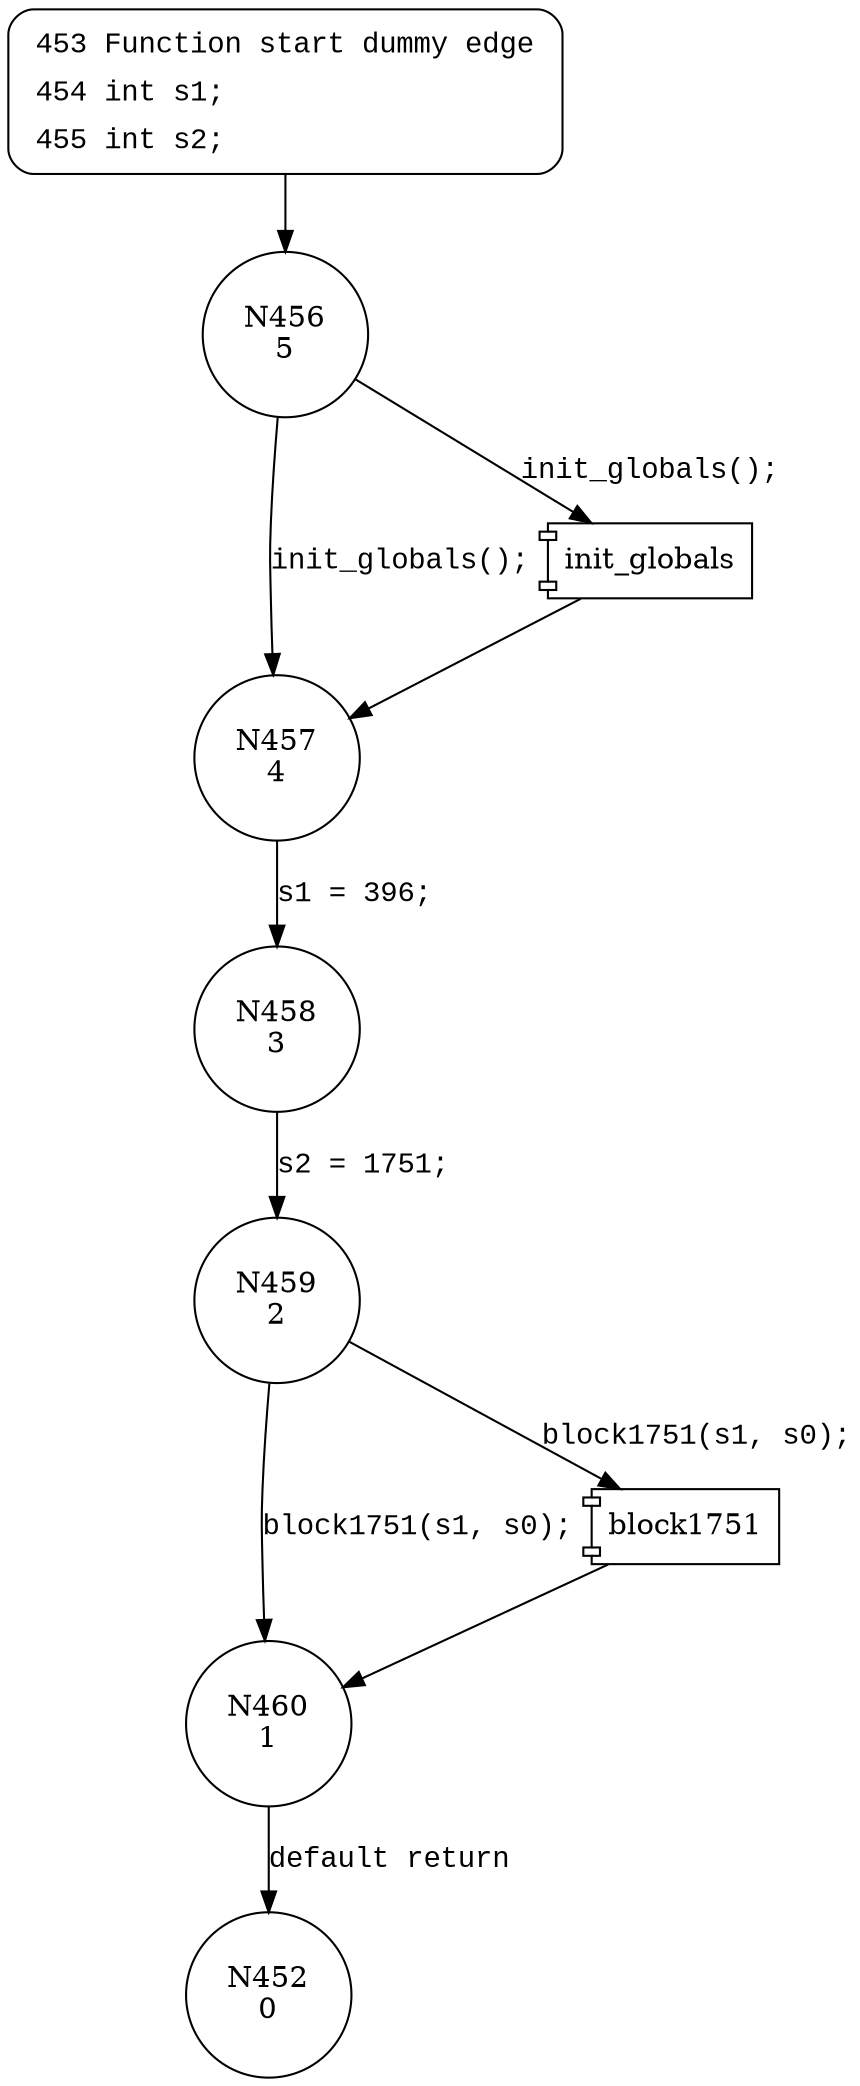digraph block388 {
456 [shape="circle" label="N456\n5"]
457 [shape="circle" label="N457\n4"]
458 [shape="circle" label="N458\n3"]
459 [shape="circle" label="N459\n2"]
460 [shape="circle" label="N460\n1"]
452 [shape="circle" label="N452\n0"]
453 [style="filled,bold" penwidth="1" fillcolor="white" fontname="Courier New" shape="Mrecord" label=<<table border="0" cellborder="0" cellpadding="3" bgcolor="white"><tr><td align="right">453</td><td align="left">Function start dummy edge</td></tr><tr><td align="right">454</td><td align="left">int s1;</td></tr><tr><td align="right">455</td><td align="left">int s2;</td></tr></table>>]
453 -> 456[label=""]
100130 [shape="component" label="init_globals"]
456 -> 100130 [label="init_globals();" fontname="Courier New"]
100130 -> 457 [label="" fontname="Courier New"]
456 -> 457 [label="init_globals();" fontname="Courier New"]
457 -> 458 [label="s1 = 396;" fontname="Courier New"]
100131 [shape="component" label="block1751"]
459 -> 100131 [label="block1751(s1, s0);" fontname="Courier New"]
100131 -> 460 [label="" fontname="Courier New"]
459 -> 460 [label="block1751(s1, s0);" fontname="Courier New"]
460 -> 452 [label="default return" fontname="Courier New"]
458 -> 459 [label="s2 = 1751;" fontname="Courier New"]
}